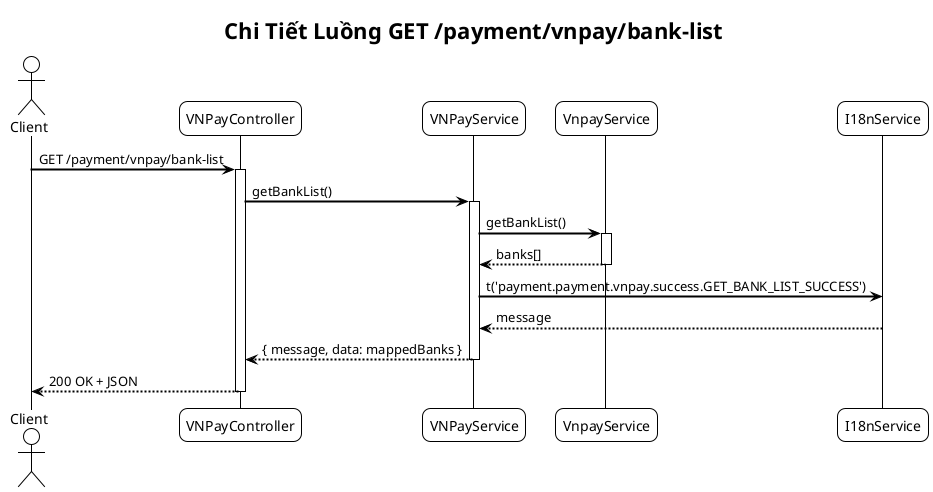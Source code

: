 @startuml VNPay - Bank List Sequence
!theme plain
skinparam backgroundColor #FFFFFF
skinparam sequenceArrowThickness 2
skinparam roundcorner 16

title Chi Tiết Luồng GET /payment/vnpay/bank-list

actor "Client" as C
participant "VNPayController" as VC
participant "VNPayService" as VS
participant "VnpayService" as VNS
participant "I18nService" as IS

C -> VC: GET /payment/vnpay/bank-list
activate VC

VC -> VS: getBankList()
activate VS

VS -> VNS: getBankList()
activate VNS
VNS --> VS: banks[]
deactivate VNS

VS -> IS: t('payment.payment.vnpay.success.GET_BANK_LIST_SUCCESS')
IS --> VS: message
VS --> VC: { message, data: mappedBanks }
deactivate VS

VC --> C: 200 OK + JSON
deactivate VC

@enduml



